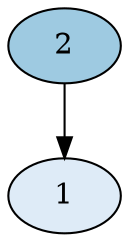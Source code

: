 strict digraph {


	"1" [ colorscheme="blues3", fillcolor="1", style="filled",  weight=0 ];

	"2" [ colorscheme="blues3", fillcolor="2", style="filled",  weight=0 ];

	"2" -> "1" [  weight=0 ];

}
